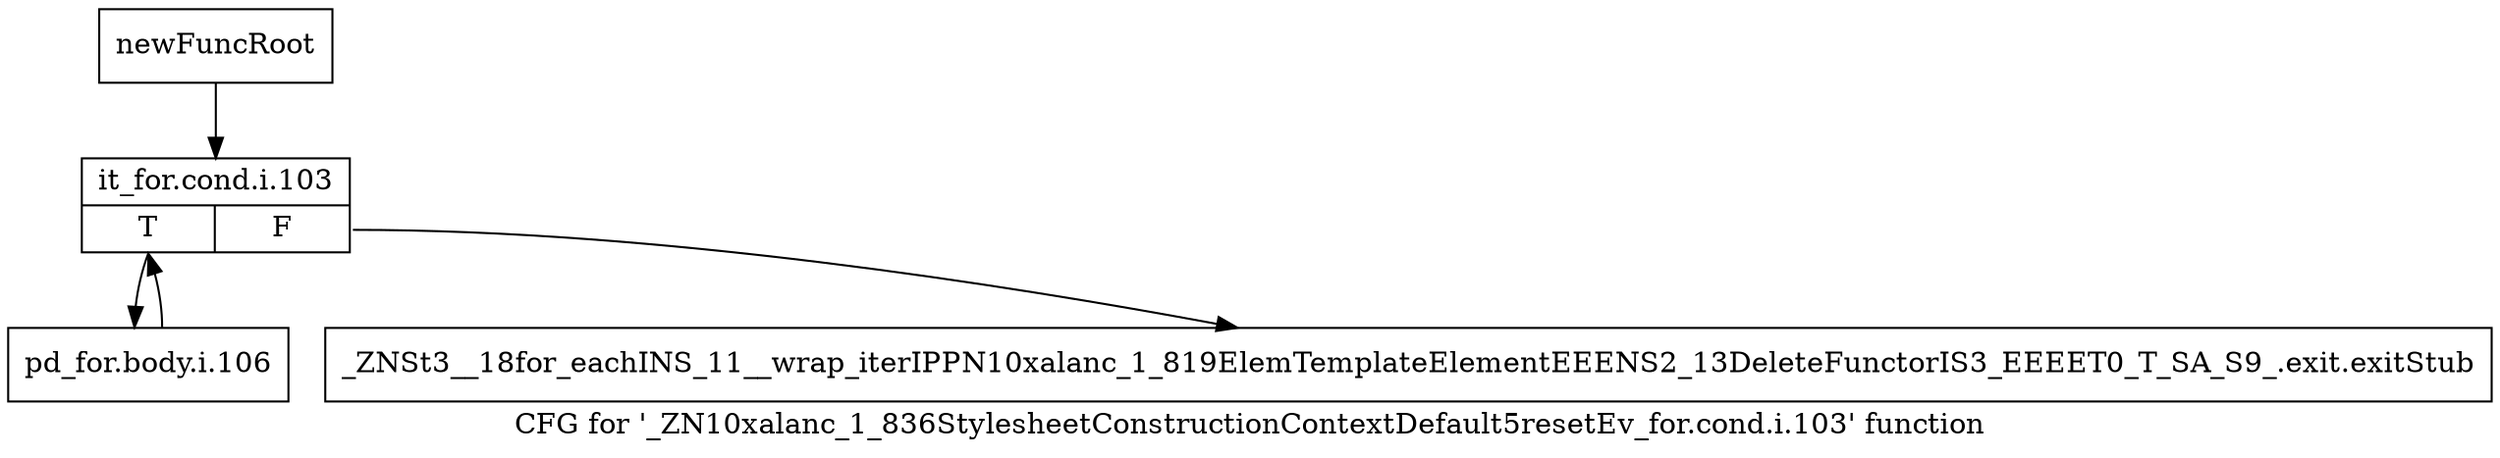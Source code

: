 digraph "CFG for '_ZN10xalanc_1_836StylesheetConstructionContextDefault5resetEv_for.cond.i.103' function" {
	label="CFG for '_ZN10xalanc_1_836StylesheetConstructionContextDefault5resetEv_for.cond.i.103' function";

	Node0xa01bd50 [shape=record,label="{newFuncRoot}"];
	Node0xa01bd50 -> Node0xa01bdf0;
	Node0xa01bda0 [shape=record,label="{_ZNSt3__18for_eachINS_11__wrap_iterIPPN10xalanc_1_819ElemTemplateElementEEENS2_13DeleteFunctorIS3_EEEET0_T_SA_S9_.exit.exitStub}"];
	Node0xa01bdf0 [shape=record,label="{it_for.cond.i.103|{<s0>T|<s1>F}}"];
	Node0xa01bdf0:s0 -> Node0xa01be40;
	Node0xa01bdf0:s1 -> Node0xa01bda0;
	Node0xa01be40 [shape=record,label="{pd_for.body.i.106}"];
	Node0xa01be40 -> Node0xa01bdf0;
}
